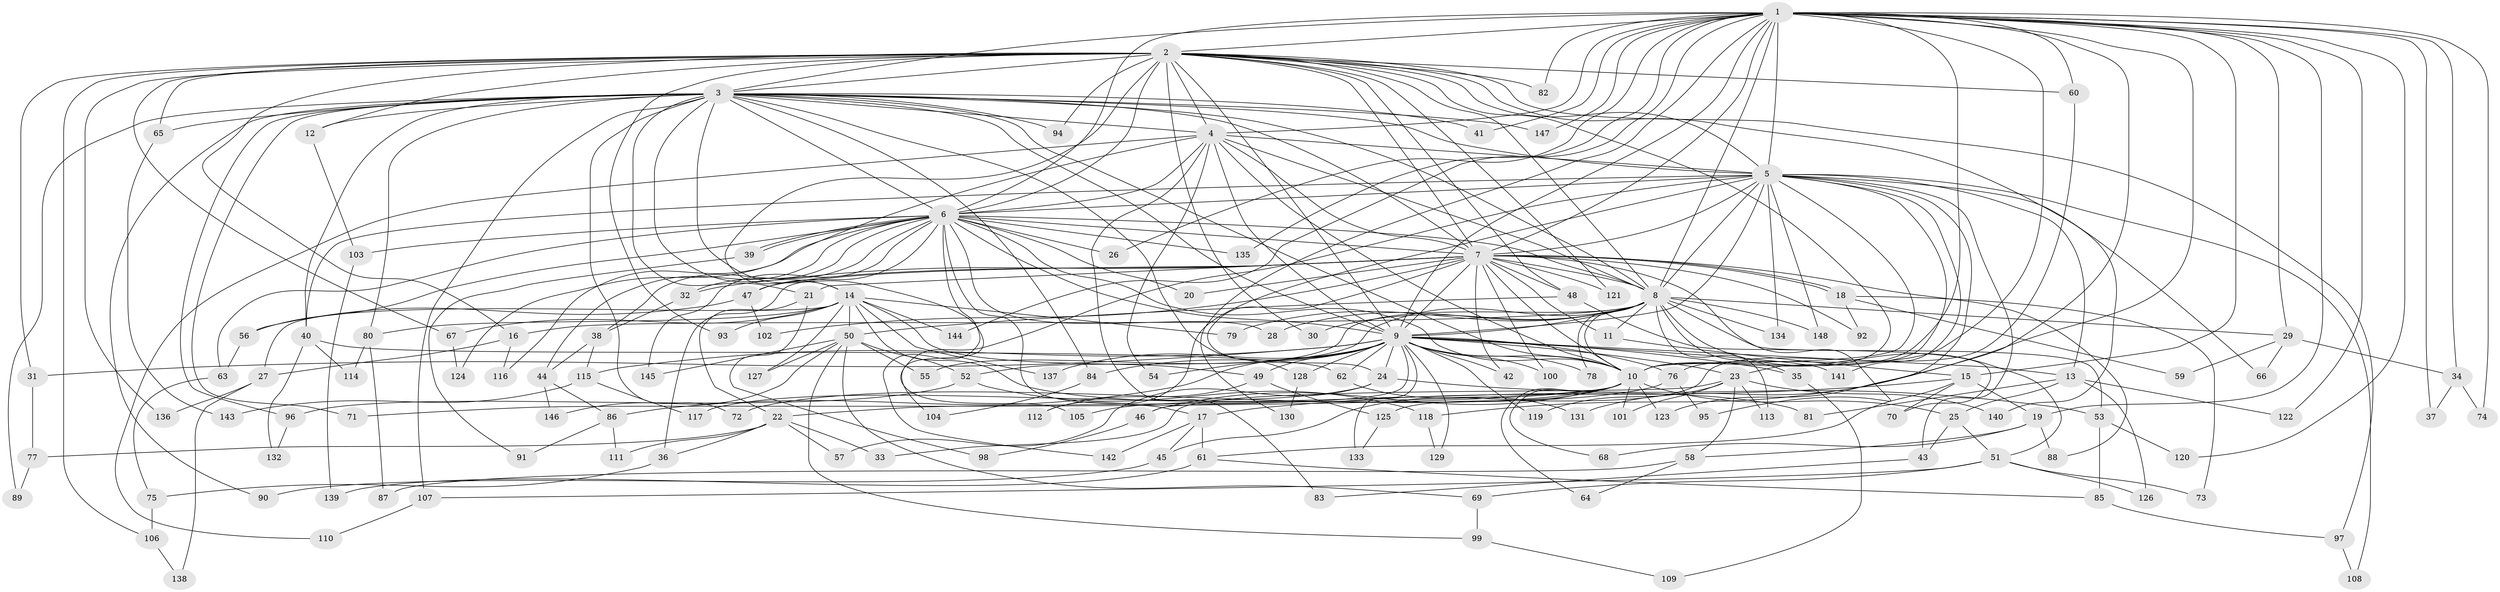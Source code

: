 // Generated by graph-tools (version 1.1) at 2025/34/03/09/25 02:34:38]
// undirected, 148 vertices, 321 edges
graph export_dot {
graph [start="1"]
  node [color=gray90,style=filled];
  1;
  2;
  3;
  4;
  5;
  6;
  7;
  8;
  9;
  10;
  11;
  12;
  13;
  14;
  15;
  16;
  17;
  18;
  19;
  20;
  21;
  22;
  23;
  24;
  25;
  26;
  27;
  28;
  29;
  30;
  31;
  32;
  33;
  34;
  35;
  36;
  37;
  38;
  39;
  40;
  41;
  42;
  43;
  44;
  45;
  46;
  47;
  48;
  49;
  50;
  51;
  52;
  53;
  54;
  55;
  56;
  57;
  58;
  59;
  60;
  61;
  62;
  63;
  64;
  65;
  66;
  67;
  68;
  69;
  70;
  71;
  72;
  73;
  74;
  75;
  76;
  77;
  78;
  79;
  80;
  81;
  82;
  83;
  84;
  85;
  86;
  87;
  88;
  89;
  90;
  91;
  92;
  93;
  94;
  95;
  96;
  97;
  98;
  99;
  100;
  101;
  102;
  103;
  104;
  105;
  106;
  107;
  108;
  109;
  110;
  111;
  112;
  113;
  114;
  115;
  116;
  117;
  118;
  119;
  120;
  121;
  122;
  123;
  124;
  125;
  126;
  127;
  128;
  129;
  130;
  131;
  132;
  133;
  134;
  135;
  136;
  137;
  138;
  139;
  140;
  141;
  142;
  143;
  144;
  145;
  146;
  147;
  148;
  1 -- 2;
  1 -- 3;
  1 -- 4;
  1 -- 5;
  1 -- 6;
  1 -- 7;
  1 -- 8;
  1 -- 9;
  1 -- 10;
  1 -- 15;
  1 -- 19;
  1 -- 26;
  1 -- 29;
  1 -- 34;
  1 -- 37;
  1 -- 41;
  1 -- 60;
  1 -- 74;
  1 -- 76;
  1 -- 82;
  1 -- 118;
  1 -- 120;
  1 -- 122;
  1 -- 130;
  1 -- 131;
  1 -- 135;
  1 -- 144;
  1 -- 147;
  2 -- 3;
  2 -- 4;
  2 -- 5;
  2 -- 6;
  2 -- 7;
  2 -- 8;
  2 -- 9;
  2 -- 10;
  2 -- 12;
  2 -- 14;
  2 -- 16;
  2 -- 30;
  2 -- 31;
  2 -- 48;
  2 -- 60;
  2 -- 65;
  2 -- 67;
  2 -- 82;
  2 -- 93;
  2 -- 94;
  2 -- 97;
  2 -- 106;
  2 -- 121;
  2 -- 136;
  2 -- 140;
  3 -- 4;
  3 -- 5;
  3 -- 6;
  3 -- 7;
  3 -- 8;
  3 -- 9;
  3 -- 10;
  3 -- 12;
  3 -- 14;
  3 -- 21;
  3 -- 40;
  3 -- 41;
  3 -- 65;
  3 -- 71;
  3 -- 72;
  3 -- 80;
  3 -- 84;
  3 -- 89;
  3 -- 90;
  3 -- 94;
  3 -- 96;
  3 -- 105;
  3 -- 107;
  3 -- 128;
  3 -- 147;
  4 -- 5;
  4 -- 6;
  4 -- 7;
  4 -- 8;
  4 -- 9;
  4 -- 10;
  4 -- 54;
  4 -- 83;
  4 -- 110;
  4 -- 116;
  5 -- 6;
  5 -- 7;
  5 -- 8;
  5 -- 9;
  5 -- 10;
  5 -- 13;
  5 -- 23;
  5 -- 40;
  5 -- 43;
  5 -- 66;
  5 -- 104;
  5 -- 108;
  5 -- 112;
  5 -- 123;
  5 -- 134;
  5 -- 141;
  5 -- 148;
  6 -- 7;
  6 -- 8;
  6 -- 9;
  6 -- 10;
  6 -- 17;
  6 -- 20;
  6 -- 26;
  6 -- 28;
  6 -- 32;
  6 -- 38;
  6 -- 39;
  6 -- 39;
  6 -- 44;
  6 -- 47;
  6 -- 56;
  6 -- 63;
  6 -- 103;
  6 -- 124;
  6 -- 135;
  6 -- 142;
  6 -- 145;
  7 -- 8;
  7 -- 9;
  7 -- 10;
  7 -- 11;
  7 -- 18;
  7 -- 18;
  7 -- 20;
  7 -- 21;
  7 -- 24;
  7 -- 32;
  7 -- 36;
  7 -- 42;
  7 -- 47;
  7 -- 48;
  7 -- 88;
  7 -- 92;
  7 -- 95;
  7 -- 100;
  7 -- 102;
  7 -- 121;
  8 -- 9;
  8 -- 10;
  8 -- 11;
  8 -- 16;
  8 -- 28;
  8 -- 29;
  8 -- 30;
  8 -- 35;
  8 -- 51;
  8 -- 52;
  8 -- 53;
  8 -- 55;
  8 -- 78;
  8 -- 79;
  8 -- 113;
  8 -- 134;
  8 -- 148;
  9 -- 10;
  9 -- 13;
  9 -- 23;
  9 -- 24;
  9 -- 31;
  9 -- 35;
  9 -- 42;
  9 -- 46;
  9 -- 49;
  9 -- 54;
  9 -- 62;
  9 -- 76;
  9 -- 78;
  9 -- 84;
  9 -- 86;
  9 -- 100;
  9 -- 115;
  9 -- 119;
  9 -- 128;
  9 -- 129;
  9 -- 133;
  9 -- 137;
  9 -- 141;
  10 -- 22;
  10 -- 25;
  10 -- 45;
  10 -- 46;
  10 -- 64;
  10 -- 68;
  10 -- 71;
  10 -- 72;
  10 -- 101;
  10 -- 123;
  11 -- 15;
  12 -- 103;
  13 -- 25;
  13 -- 81;
  13 -- 122;
  13 -- 126;
  14 -- 27;
  14 -- 49;
  14 -- 50;
  14 -- 67;
  14 -- 79;
  14 -- 80;
  14 -- 81;
  14 -- 93;
  14 -- 127;
  14 -- 137;
  14 -- 144;
  15 -- 17;
  15 -- 19;
  15 -- 61;
  15 -- 70;
  16 -- 27;
  16 -- 116;
  17 -- 45;
  17 -- 61;
  17 -- 142;
  18 -- 59;
  18 -- 73;
  18 -- 92;
  19 -- 58;
  19 -- 68;
  19 -- 88;
  21 -- 22;
  21 -- 98;
  22 -- 33;
  22 -- 36;
  22 -- 57;
  22 -- 77;
  22 -- 111;
  23 -- 33;
  23 -- 58;
  23 -- 101;
  23 -- 113;
  23 -- 119;
  23 -- 140;
  24 -- 53;
  24 -- 57;
  24 -- 117;
  25 -- 43;
  25 -- 51;
  27 -- 136;
  27 -- 138;
  29 -- 34;
  29 -- 59;
  29 -- 66;
  31 -- 77;
  32 -- 38;
  34 -- 37;
  34 -- 74;
  35 -- 109;
  36 -- 75;
  38 -- 44;
  38 -- 115;
  39 -- 91;
  40 -- 62;
  40 -- 114;
  40 -- 132;
  43 -- 83;
  44 -- 86;
  44 -- 146;
  45 -- 90;
  46 -- 98;
  47 -- 56;
  47 -- 102;
  48 -- 50;
  48 -- 70;
  49 -- 112;
  49 -- 125;
  50 -- 52;
  50 -- 55;
  50 -- 69;
  50 -- 99;
  50 -- 127;
  50 -- 145;
  50 -- 146;
  51 -- 69;
  51 -- 73;
  51 -- 107;
  51 -- 126;
  52 -- 96;
  52 -- 118;
  53 -- 85;
  53 -- 120;
  56 -- 63;
  58 -- 64;
  58 -- 87;
  60 -- 125;
  61 -- 85;
  61 -- 139;
  62 -- 131;
  63 -- 75;
  65 -- 143;
  67 -- 124;
  69 -- 99;
  75 -- 106;
  76 -- 95;
  76 -- 105;
  77 -- 89;
  80 -- 87;
  80 -- 114;
  84 -- 104;
  85 -- 97;
  86 -- 91;
  86 -- 111;
  96 -- 132;
  97 -- 108;
  99 -- 109;
  103 -- 139;
  106 -- 138;
  107 -- 110;
  115 -- 117;
  115 -- 143;
  118 -- 129;
  125 -- 133;
  128 -- 130;
}
